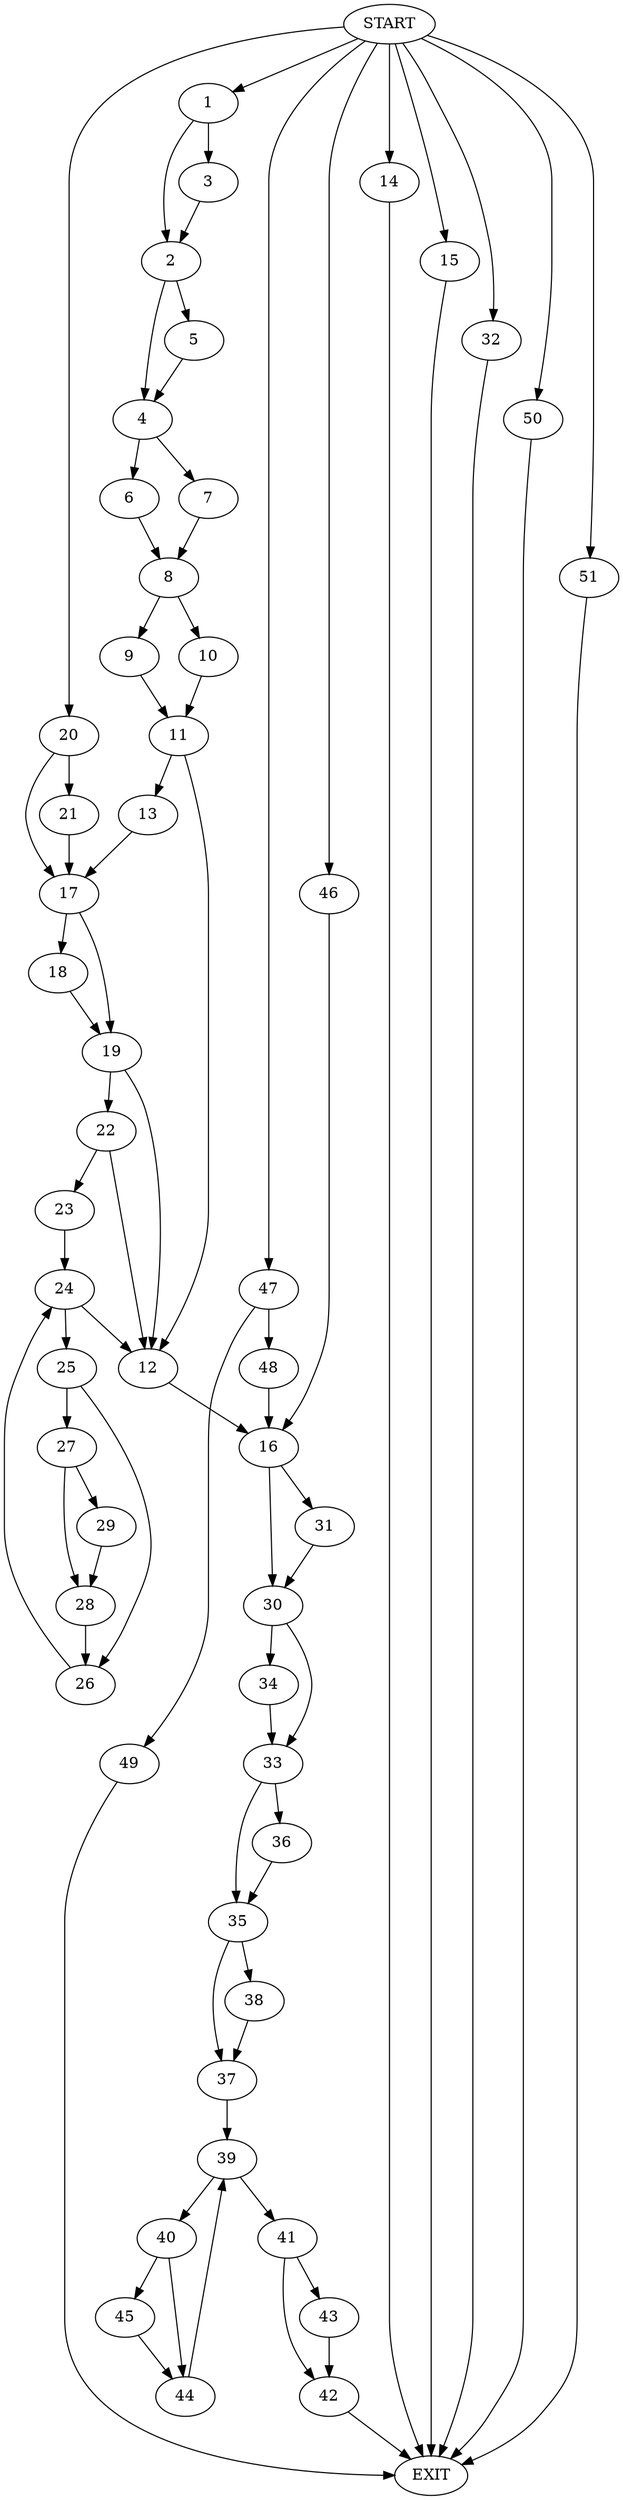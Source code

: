 digraph {
0 [label="START"]
52 [label="EXIT"]
0 -> 1
1 -> 2
1 -> 3
2 -> 4
2 -> 5
3 -> 2
5 -> 4
4 -> 6
4 -> 7
6 -> 8
7 -> 8
8 -> 9
8 -> 10
9 -> 11
10 -> 11
11 -> 12
11 -> 13
0 -> 14
14 -> 52
0 -> 15
15 -> 52
12 -> 16
13 -> 17
17 -> 18
17 -> 19
0 -> 20
20 -> 21
20 -> 17
21 -> 17
18 -> 19
19 -> 22
19 -> 12
22 -> 12
22 -> 23
23 -> 24
24 -> 12
24 -> 25
25 -> 26
25 -> 27
27 -> 28
27 -> 29
26 -> 24
28 -> 26
29 -> 28
16 -> 30
16 -> 31
0 -> 32
32 -> 52
31 -> 30
30 -> 33
30 -> 34
33 -> 35
33 -> 36
34 -> 33
35 -> 37
35 -> 38
36 -> 35
38 -> 37
37 -> 39
39 -> 40
39 -> 41
41 -> 42
41 -> 43
40 -> 44
40 -> 45
44 -> 39
45 -> 44
42 -> 52
43 -> 42
0 -> 46
46 -> 16
0 -> 47
47 -> 48
47 -> 49
49 -> 52
48 -> 16
0 -> 50
50 -> 52
0 -> 51
51 -> 52
}
